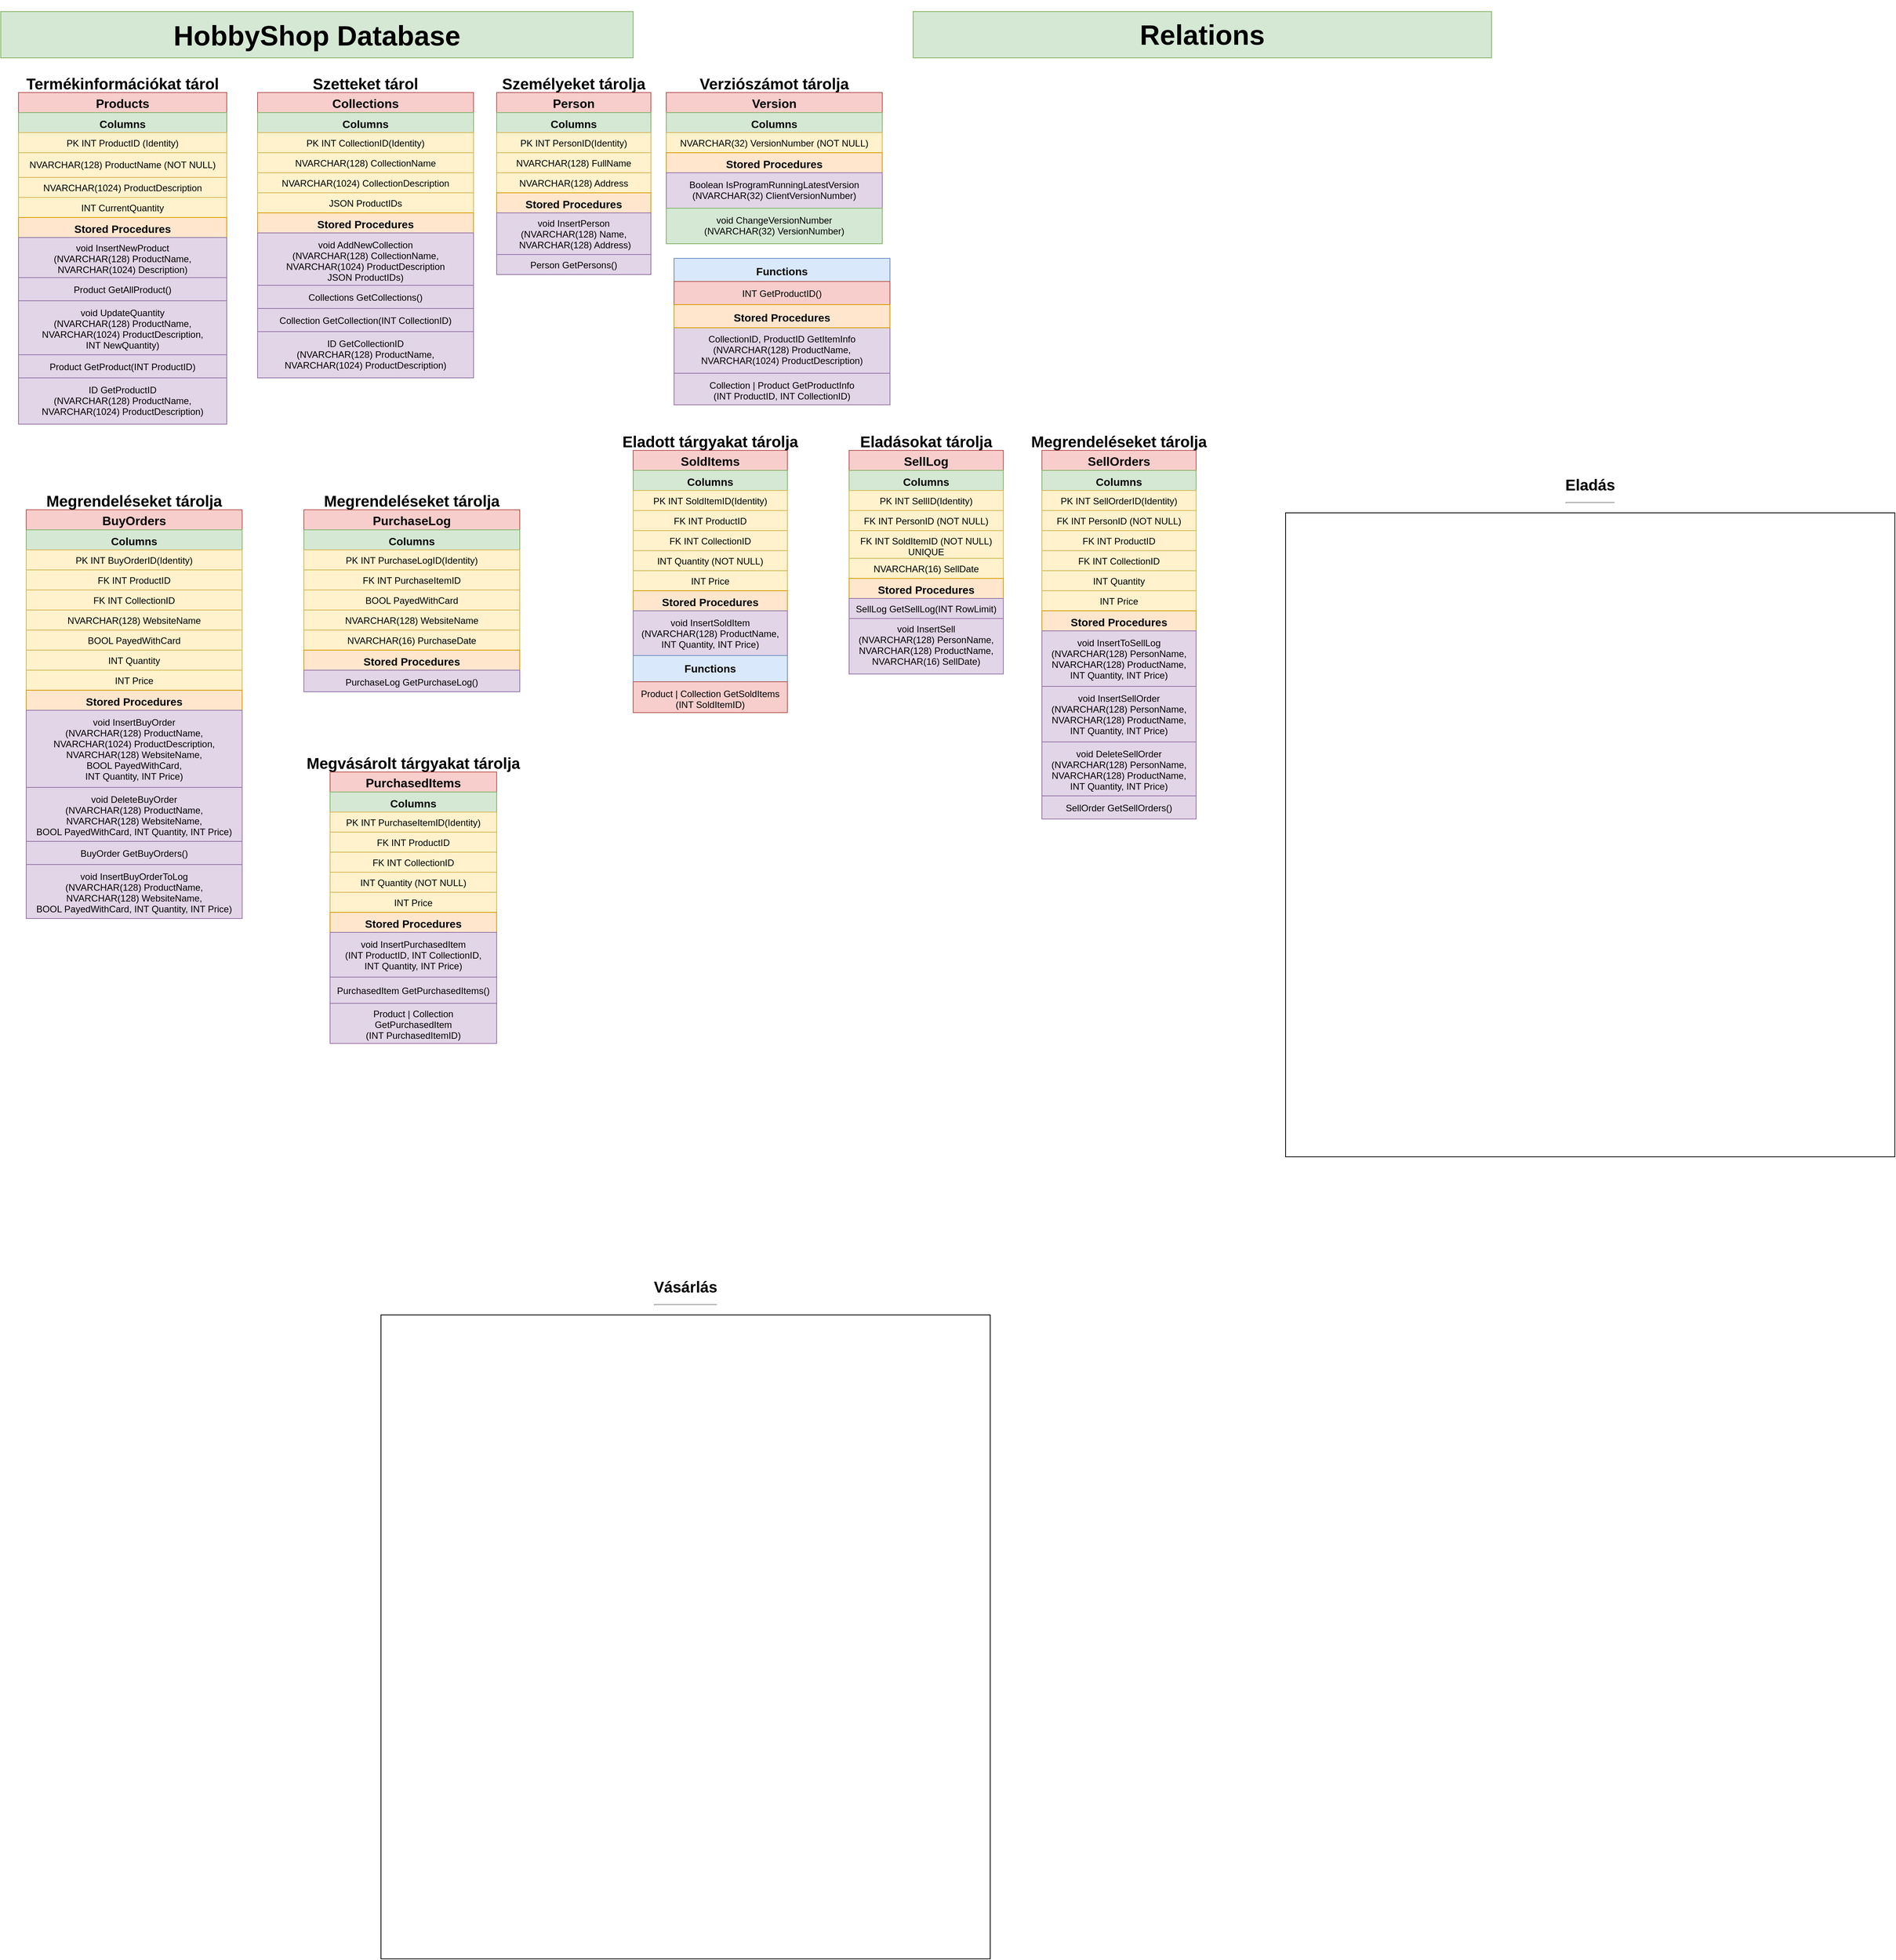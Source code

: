 <mxfile version="14.4.2" type="github">
  <diagram id="N79sftpWNEXY0khcwHlc" name="Page-1">
    <mxGraphModel dx="1422" dy="762" grid="1" gridSize="10" guides="1" tooltips="1" connect="1" arrows="1" fold="1" page="1" pageScale="1" pageWidth="827" pageHeight="1169" math="0" shadow="0">
      <root>
        <mxCell id="0" />
        <mxCell id="1" parent="0" />
        <mxCell id="giPu0UekgoksRZJJ2-Mh-1" value="&lt;h1 style=&quot;font-size: 36px;&quot;&gt;&lt;font style=&quot;font-size: 36px;&quot;&gt;HobbyShop Database&lt;/font&gt;&lt;/h1&gt;" style="text;html=1;strokeColor=#82b366;fillColor=#d5e8d4;spacing=5;spacingTop=-20;whiteSpace=wrap;overflow=hidden;rounded=0;align=center;fontSize=36;verticalAlign=middle;" parent="1" vertex="1">
          <mxGeometry x="7" y="20" width="820" height="60" as="geometry" />
        </mxCell>
        <mxCell id="giPu0UekgoksRZJJ2-Mh-31" value="SellLog" style="swimlane;fontStyle=1;align=center;verticalAlign=top;childLayout=stackLayout;horizontal=1;startSize=26;horizontalStack=0;resizeParent=1;resizeParentMax=0;resizeLast=0;collapsible=1;marginBottom=0;fillColor=#f8cecc;strokeColor=#b85450;fontSize=16;spacingTop=-2;" parent="1" vertex="1">
          <mxGeometry x="1107" y="589" width="200" height="290" as="geometry" />
        </mxCell>
        <mxCell id="giPu0UekgoksRZJJ2-Mh-32" value="Columns" style="text;strokeColor=#82b366;fillColor=#d5e8d4;align=center;verticalAlign=top;spacingLeft=4;spacingRight=4;overflow=hidden;rotatable=0;points=[[0,0.5],[1,0.5]];portConstraint=eastwest;fontStyle=1;fontSize=14;" parent="giPu0UekgoksRZJJ2-Mh-31" vertex="1">
          <mxGeometry y="26" width="200" height="26" as="geometry" />
        </mxCell>
        <mxCell id="giPu0UekgoksRZJJ2-Mh-33" value="PK INT SellID(Identity)" style="text;strokeColor=#d6b656;fillColor=#fff2cc;align=center;verticalAlign=top;spacingLeft=4;spacingRight=4;overflow=hidden;rotatable=0;points=[[0,0.5],[1,0.5]];portConstraint=eastwest;" parent="giPu0UekgoksRZJJ2-Mh-31" vertex="1">
          <mxGeometry y="52" width="200" height="26" as="geometry" />
        </mxCell>
        <mxCell id="giPu0UekgoksRZJJ2-Mh-34" value="FK INT PersonID (NOT NULL)" style="text;strokeColor=#d6b656;fillColor=#fff2cc;align=center;verticalAlign=top;spacingLeft=4;spacingRight=4;overflow=hidden;rotatable=0;points=[[0,0.5],[1,0.5]];portConstraint=eastwest;" parent="giPu0UekgoksRZJJ2-Mh-31" vertex="1">
          <mxGeometry y="78" width="200" height="26" as="geometry" />
        </mxCell>
        <mxCell id="giPu0UekgoksRZJJ2-Mh-53" value="FK INT SoldItemID (NOT NULL)&#xa;UNIQUE" style="text;strokeColor=#d6b656;fillColor=#fff2cc;align=center;verticalAlign=top;spacingLeft=4;spacingRight=4;overflow=hidden;rotatable=0;points=[[0,0.5],[1,0.5]];portConstraint=eastwest;" parent="giPu0UekgoksRZJJ2-Mh-31" vertex="1">
          <mxGeometry y="104" width="200" height="36" as="geometry" />
        </mxCell>
        <mxCell id="giPu0UekgoksRZJJ2-Mh-147" value="NVARCHAR(16) SellDate" style="text;strokeColor=#d6b656;fillColor=#fff2cc;align=center;verticalAlign=top;spacingLeft=4;spacingRight=4;overflow=hidden;rotatable=0;points=[[0,0.5],[1,0.5]];portConstraint=eastwest;" parent="giPu0UekgoksRZJJ2-Mh-31" vertex="1">
          <mxGeometry y="140" width="200" height="26" as="geometry" />
        </mxCell>
        <mxCell id="giPu0UekgoksRZJJ2-Mh-37" value="Stored Procedures" style="text;strokeColor=#d79b00;fillColor=#ffe6cc;align=center;verticalAlign=top;spacingLeft=4;spacingRight=4;overflow=hidden;rotatable=0;points=[[0,0.5],[1,0.5]];portConstraint=eastwest;fontStyle=1;fontSize=14;" parent="giPu0UekgoksRZJJ2-Mh-31" vertex="1">
          <mxGeometry y="166" width="200" height="26" as="geometry" />
        </mxCell>
        <mxCell id="giPu0UekgoksRZJJ2-Mh-38" value="SellLog GetSellLog(INT RowLimit)" style="text;strokeColor=#9673a6;fillColor=#e1d5e7;align=center;verticalAlign=top;spacingLeft=4;spacingRight=4;overflow=hidden;rotatable=0;points=[[0,0.5],[1,0.5]];portConstraint=eastwest;" parent="giPu0UekgoksRZJJ2-Mh-31" vertex="1">
          <mxGeometry y="192" width="200" height="26" as="geometry" />
        </mxCell>
        <mxCell id="giPu0UekgoksRZJJ2-Mh-104" value="void InsertSell&#xa;(NVARCHAR(128) PersonName, &#xa;NVARCHAR(128) ProductName,&#xa;NVARCHAR(16) SellDate)" style="text;strokeColor=#9673a6;fillColor=#e1d5e7;align=center;verticalAlign=top;spacingLeft=4;spacingRight=4;overflow=hidden;rotatable=0;points=[[0,0.5],[1,0.5]];portConstraint=eastwest;" parent="giPu0UekgoksRZJJ2-Mh-31" vertex="1">
          <mxGeometry y="218" width="200" height="72" as="geometry" />
        </mxCell>
        <mxCell id="giPu0UekgoksRZJJ2-Mh-40" value="Eladásokat tárolja" style="text;align=center;fontStyle=1;verticalAlign=middle;spacingLeft=3;spacingRight=3;strokeColor=none;rotatable=0;points=[[0,0.5],[1,0.5]];portConstraint=eastwest;fontSize=20;" parent="1" vertex="1">
          <mxGeometry x="1107" y="563" width="200" height="26" as="geometry" />
        </mxCell>
        <mxCell id="giPu0UekgoksRZJJ2-Mh-42" value="Version" style="swimlane;fontStyle=1;align=center;verticalAlign=top;childLayout=stackLayout;horizontal=1;startSize=26;horizontalStack=0;resizeParent=1;resizeParentMax=0;resizeLast=0;collapsible=1;marginBottom=0;fillColor=#f8cecc;strokeColor=#b85450;fontSize=16;spacingTop=-2;" parent="1" vertex="1">
          <mxGeometry x="870" y="125" width="280" height="196" as="geometry" />
        </mxCell>
        <mxCell id="giPu0UekgoksRZJJ2-Mh-43" value="Columns" style="text;strokeColor=#82b366;fillColor=#d5e8d4;align=center;verticalAlign=top;spacingLeft=4;spacingRight=4;overflow=hidden;rotatable=0;points=[[0,0.5],[1,0.5]];portConstraint=eastwest;fontStyle=1;fontSize=14;" parent="giPu0UekgoksRZJJ2-Mh-42" vertex="1">
          <mxGeometry y="26" width="280" height="26" as="geometry" />
        </mxCell>
        <mxCell id="giPu0UekgoksRZJJ2-Mh-44" value="NVARCHAR(32) VersionNumber (NOT NULL)" style="text;strokeColor=#d6b656;fillColor=#fff2cc;align=center;verticalAlign=top;spacingLeft=4;spacingRight=4;overflow=hidden;rotatable=0;points=[[0,0.5],[1,0.5]];portConstraint=eastwest;" parent="giPu0UekgoksRZJJ2-Mh-42" vertex="1">
          <mxGeometry y="52" width="280" height="26" as="geometry" />
        </mxCell>
        <mxCell id="giPu0UekgoksRZJJ2-Mh-47" value="Stored Procedures" style="text;strokeColor=#d79b00;fillColor=#ffe6cc;align=center;verticalAlign=top;spacingLeft=4;spacingRight=4;overflow=hidden;rotatable=0;points=[[0,0.5],[1,0.5]];portConstraint=eastwest;fontStyle=1;fontSize=14;" parent="giPu0UekgoksRZJJ2-Mh-42" vertex="1">
          <mxGeometry y="78" width="280" height="26" as="geometry" />
        </mxCell>
        <mxCell id="giPu0UekgoksRZJJ2-Mh-48" value="Boolean IsProgramRunningLatestVersion&#xa;(NVARCHAR(32) ClientVersionNumber)" style="text;strokeColor=#9673a6;fillColor=#e1d5e7;align=center;verticalAlign=top;spacingLeft=4;spacingRight=4;overflow=hidden;rotatable=0;points=[[0,0.5],[1,0.5]];portConstraint=eastwest;spacingBottom=0;spacingTop=2;" parent="giPu0UekgoksRZJJ2-Mh-42" vertex="1">
          <mxGeometry y="104" width="280" height="46" as="geometry" />
        </mxCell>
        <mxCell id="giPu0UekgoksRZJJ2-Mh-52" value="void ChangeVersionNumber&#xa;(NVARCHAR(32) VersionNumber)" style="text;strokeColor=#82b366;fillColor=#d5e8d4;align=center;verticalAlign=top;spacingLeft=4;spacingRight=4;overflow=hidden;rotatable=0;points=[[0,0.5],[1,0.5]];portConstraint=eastwest;spacingBottom=0;spacingTop=2;" parent="giPu0UekgoksRZJJ2-Mh-42" vertex="1">
          <mxGeometry y="150" width="280" height="46" as="geometry" />
        </mxCell>
        <mxCell id="giPu0UekgoksRZJJ2-Mh-50" value="Verziószámot tárolja" style="text;align=center;fontStyle=1;verticalAlign=middle;spacingLeft=3;spacingRight=3;strokeColor=none;rotatable=0;points=[[0,0.5],[1,0.5]];portConstraint=eastwest;fontSize=20;" parent="1" vertex="1">
          <mxGeometry x="870" y="99" width="280" height="26" as="geometry" />
        </mxCell>
        <mxCell id="giPu0UekgoksRZJJ2-Mh-85" value="Person" style="swimlane;fontStyle=1;align=center;verticalAlign=top;childLayout=stackLayout;horizontal=1;startSize=26;horizontalStack=0;resizeParent=1;resizeParentMax=0;resizeLast=0;collapsible=1;marginBottom=0;fillColor=#f8cecc;strokeColor=#b85450;fontSize=16;spacingTop=-2;" parent="1" vertex="1">
          <mxGeometry x="650" y="125" width="200" height="236" as="geometry" />
        </mxCell>
        <mxCell id="giPu0UekgoksRZJJ2-Mh-86" value="Columns" style="text;strokeColor=#82b366;fillColor=#d5e8d4;align=center;verticalAlign=top;spacingLeft=4;spacingRight=4;overflow=hidden;rotatable=0;points=[[0,0.5],[1,0.5]];portConstraint=eastwest;fontStyle=1;fontSize=14;" parent="giPu0UekgoksRZJJ2-Mh-85" vertex="1">
          <mxGeometry y="26" width="200" height="26" as="geometry" />
        </mxCell>
        <mxCell id="giPu0UekgoksRZJJ2-Mh-87" value="PK INT PersonID(Identity)" style="text;strokeColor=#d6b656;fillColor=#fff2cc;align=center;verticalAlign=top;spacingLeft=4;spacingRight=4;overflow=hidden;rotatable=0;points=[[0,0.5],[1,0.5]];portConstraint=eastwest;" parent="giPu0UekgoksRZJJ2-Mh-85" vertex="1">
          <mxGeometry y="52" width="200" height="26" as="geometry" />
        </mxCell>
        <mxCell id="giPu0UekgoksRZJJ2-Mh-88" value="NVARCHAR(128) FullName" style="text;strokeColor=#d6b656;fillColor=#fff2cc;align=center;verticalAlign=top;spacingLeft=4;spacingRight=4;overflow=hidden;rotatable=0;points=[[0,0.5],[1,0.5]];portConstraint=eastwest;" parent="giPu0UekgoksRZJJ2-Mh-85" vertex="1">
          <mxGeometry y="78" width="200" height="26" as="geometry" />
        </mxCell>
        <mxCell id="giPu0UekgoksRZJJ2-Mh-89" value="NVARCHAR(128) Address" style="text;strokeColor=#d6b656;fillColor=#fff2cc;align=center;verticalAlign=top;spacingLeft=4;spacingRight=4;overflow=hidden;rotatable=0;points=[[0,0.5],[1,0.5]];portConstraint=eastwest;" parent="giPu0UekgoksRZJJ2-Mh-85" vertex="1">
          <mxGeometry y="104" width="200" height="26" as="geometry" />
        </mxCell>
        <mxCell id="giPu0UekgoksRZJJ2-Mh-91" value="Stored Procedures" style="text;strokeColor=#d79b00;fillColor=#ffe6cc;align=center;verticalAlign=top;spacingLeft=4;spacingRight=4;overflow=hidden;rotatable=0;points=[[0,0.5],[1,0.5]];portConstraint=eastwest;fontStyle=1;fontSize=14;" parent="giPu0UekgoksRZJJ2-Mh-85" vertex="1">
          <mxGeometry y="130" width="200" height="26" as="geometry" />
        </mxCell>
        <mxCell id="giPu0UekgoksRZJJ2-Mh-92" value="void InsertPerson&#xa;(NVARCHAR(128) Name,&#xa; NVARCHAR(128) Address)" style="text;strokeColor=#9673a6;fillColor=#e1d5e7;align=center;verticalAlign=top;spacingLeft=4;spacingRight=4;overflow=hidden;rotatable=0;points=[[0,0.5],[1,0.5]];portConstraint=eastwest;" parent="giPu0UekgoksRZJJ2-Mh-85" vertex="1">
          <mxGeometry y="156" width="200" height="54" as="geometry" />
        </mxCell>
        <mxCell id="giPu0UekgoksRZJJ2-Mh-99" value="Person GetPersons()" style="text;strokeColor=#9673a6;fillColor=#e1d5e7;align=center;verticalAlign=top;spacingLeft=4;spacingRight=4;overflow=hidden;rotatable=0;points=[[0,0.5],[1,0.5]];portConstraint=eastwest;" parent="giPu0UekgoksRZJJ2-Mh-85" vertex="1">
          <mxGeometry y="210" width="200" height="26" as="geometry" />
        </mxCell>
        <mxCell id="giPu0UekgoksRZJJ2-Mh-93" value="Személyeket tárolja" style="text;align=center;fontStyle=1;verticalAlign=middle;spacingLeft=3;spacingRight=3;strokeColor=none;rotatable=0;points=[[0,0.5],[1,0.5]];portConstraint=eastwest;fontSize=20;" parent="1" vertex="1">
          <mxGeometry x="650" y="99" width="200" height="26" as="geometry" />
        </mxCell>
        <mxCell id="giPu0UekgoksRZJJ2-Mh-124" value="SellOrders" style="swimlane;fontStyle=1;align=center;verticalAlign=top;childLayout=stackLayout;horizontal=1;startSize=26;horizontalStack=0;resizeParent=1;resizeParentMax=0;resizeLast=0;collapsible=1;marginBottom=0;fillColor=#f8cecc;strokeColor=#b85450;fontSize=16;spacingTop=-2;" parent="1" vertex="1">
          <mxGeometry x="1357" y="589" width="200" height="478" as="geometry" />
        </mxCell>
        <mxCell id="giPu0UekgoksRZJJ2-Mh-125" value="Columns" style="text;strokeColor=#82b366;fillColor=#d5e8d4;align=center;verticalAlign=top;spacingLeft=4;spacingRight=4;overflow=hidden;rotatable=0;points=[[0,0.5],[1,0.5]];portConstraint=eastwest;fontStyle=1;fontSize=14;" parent="giPu0UekgoksRZJJ2-Mh-124" vertex="1">
          <mxGeometry y="26" width="200" height="26" as="geometry" />
        </mxCell>
        <mxCell id="giPu0UekgoksRZJJ2-Mh-126" value="PK INT SellOrderID(Identity)" style="text;strokeColor=#d6b656;fillColor=#fff2cc;align=center;verticalAlign=top;spacingLeft=4;spacingRight=4;overflow=hidden;rotatable=0;points=[[0,0.5],[1,0.5]];portConstraint=eastwest;" parent="giPu0UekgoksRZJJ2-Mh-124" vertex="1">
          <mxGeometry y="52" width="200" height="26" as="geometry" />
        </mxCell>
        <mxCell id="giPu0UekgoksRZJJ2-Mh-127" value="FK INT PersonID (NOT NULL)" style="text;strokeColor=#d6b656;fillColor=#fff2cc;align=center;verticalAlign=top;spacingLeft=4;spacingRight=4;overflow=hidden;rotatable=0;points=[[0,0.5],[1,0.5]];portConstraint=eastwest;" parent="giPu0UekgoksRZJJ2-Mh-124" vertex="1">
          <mxGeometry y="78" width="200" height="26" as="geometry" />
        </mxCell>
        <mxCell id="giPu0UekgoksRZJJ2-Mh-128" value="FK INT ProductID" style="text;strokeColor=#d6b656;fillColor=#fff2cc;align=center;verticalAlign=top;spacingLeft=4;spacingRight=4;overflow=hidden;rotatable=0;points=[[0,0.5],[1,0.5]];portConstraint=eastwest;" parent="giPu0UekgoksRZJJ2-Mh-124" vertex="1">
          <mxGeometry y="104" width="200" height="26" as="geometry" />
        </mxCell>
        <mxCell id="CTVXIaXAg0mh1KTSip8C-89" value="FK INT CollectionID" style="text;strokeColor=#d6b656;fillColor=#fff2cc;align=center;verticalAlign=top;spacingLeft=4;spacingRight=4;overflow=hidden;rotatable=0;points=[[0,0.5],[1,0.5]];portConstraint=eastwest;" parent="giPu0UekgoksRZJJ2-Mh-124" vertex="1">
          <mxGeometry y="130" width="200" height="26" as="geometry" />
        </mxCell>
        <mxCell id="CTVXIaXAg0mh1KTSip8C-67" value="INT Quantity" style="text;strokeColor=#d6b656;fillColor=#fff2cc;align=center;verticalAlign=top;spacingLeft=4;spacingRight=4;overflow=hidden;rotatable=0;points=[[0,0.5],[1,0.5]];portConstraint=eastwest;" parent="giPu0UekgoksRZJJ2-Mh-124" vertex="1">
          <mxGeometry y="156" width="200" height="26" as="geometry" />
        </mxCell>
        <mxCell id="CTVXIaXAg0mh1KTSip8C-68" value="INT Price" style="text;strokeColor=#d6b656;fillColor=#fff2cc;align=center;verticalAlign=top;spacingLeft=4;spacingRight=4;overflow=hidden;rotatable=0;points=[[0,0.5],[1,0.5]];portConstraint=eastwest;" parent="giPu0UekgoksRZJJ2-Mh-124" vertex="1">
          <mxGeometry y="182" width="200" height="26" as="geometry" />
        </mxCell>
        <mxCell id="giPu0UekgoksRZJJ2-Mh-130" value="Stored Procedures" style="text;strokeColor=#d79b00;fillColor=#ffe6cc;align=center;verticalAlign=top;spacingLeft=4;spacingRight=4;overflow=hidden;rotatable=0;points=[[0,0.5],[1,0.5]];portConstraint=eastwest;fontStyle=1;fontSize=14;" parent="giPu0UekgoksRZJJ2-Mh-124" vertex="1">
          <mxGeometry y="208" width="200" height="26" as="geometry" />
        </mxCell>
        <mxCell id="giPu0UekgoksRZJJ2-Mh-131" value="void InsertToSellLog&#xa;(NVARCHAR(128) PersonName,&#xa;NVARCHAR(128) ProductName,&#xa;INT Quantity, INT Price)" style="text;strokeColor=#9673a6;fillColor=#e1d5e7;align=center;verticalAlign=top;spacingLeft=4;spacingRight=4;overflow=hidden;rotatable=0;points=[[0,0.5],[1,0.5]];portConstraint=eastwest;spacingTop=2;" parent="giPu0UekgoksRZJJ2-Mh-124" vertex="1">
          <mxGeometry y="234" width="200" height="72" as="geometry" />
        </mxCell>
        <mxCell id="CTVXIaXAg0mh1KTSip8C-72" value="void InsertSellOrder&#xa;(NVARCHAR(128) PersonName,&#xa;NVARCHAR(128) ProductName,&#xa;INT Quantity, INT Price)" style="text;strokeColor=#9673a6;fillColor=#e1d5e7;align=center;verticalAlign=top;spacingLeft=4;spacingRight=4;overflow=hidden;rotatable=0;points=[[0,0.5],[1,0.5]];portConstraint=eastwest;spacingTop=2;" parent="giPu0UekgoksRZJJ2-Mh-124" vertex="1">
          <mxGeometry y="306" width="200" height="72" as="geometry" />
        </mxCell>
        <mxCell id="giPu0UekgoksRZJJ2-Mh-132" value="void DeleteSellOrder&#xa;(NVARCHAR(128) PersonName,&#xa;NVARCHAR(128) ProductName,&#xa;INT Quantity, INT Price)" style="text;strokeColor=#9673a6;fillColor=#e1d5e7;align=center;verticalAlign=top;spacingLeft=4;spacingRight=4;overflow=hidden;rotatable=0;points=[[0,0.5],[1,0.5]];portConstraint=eastwest;spacingTop=2;" parent="giPu0UekgoksRZJJ2-Mh-124" vertex="1">
          <mxGeometry y="378" width="200" height="70" as="geometry" />
        </mxCell>
        <mxCell id="iJAlly9e5_3-fQ2MK9_X-4" value="SellOrder GetSellOrders()" style="text;strokeColor=#9673a6;fillColor=#e1d5e7;align=center;verticalAlign=top;spacingLeft=4;spacingRight=4;overflow=hidden;rotatable=0;points=[[0,0.5],[1,0.5]];portConstraint=eastwest;spacingTop=2;" parent="giPu0UekgoksRZJJ2-Mh-124" vertex="1">
          <mxGeometry y="448" width="200" height="30" as="geometry" />
        </mxCell>
        <mxCell id="giPu0UekgoksRZJJ2-Mh-133" value="Megrendeléseket tárolja" style="text;align=center;fontStyle=1;verticalAlign=middle;spacingLeft=3;spacingRight=3;strokeColor=none;rotatable=0;points=[[0,0.5],[1,0.5]];portConstraint=eastwest;fontSize=20;" parent="1" vertex="1">
          <mxGeometry x="1347" y="563" width="220" height="26" as="geometry" />
        </mxCell>
        <mxCell id="iJAlly9e5_3-fQ2MK9_X-63" value="Relations" style="text;html=1;strokeColor=#82b366;fillColor=#d5e8d4;align=center;verticalAlign=middle;whiteSpace=wrap;rounded=0;fontSize=36;fontStyle=1" parent="1" vertex="1">
          <mxGeometry x="1190" y="20" width="750" height="60" as="geometry" />
        </mxCell>
        <mxCell id="CTVXIaXAg0mh1KTSip8C-15" value="Products" style="swimlane;fontStyle=1;align=center;verticalAlign=top;childLayout=stackLayout;horizontal=1;startSize=26;horizontalStack=0;resizeParent=1;resizeParentMax=0;resizeLast=0;collapsible=1;marginBottom=0;fillColor=#f8cecc;strokeColor=#b85450;fontSize=16;spacingTop=-2;" parent="1" vertex="1">
          <mxGeometry x="30" y="125" width="270" height="430" as="geometry" />
        </mxCell>
        <mxCell id="CTVXIaXAg0mh1KTSip8C-16" value="Columns" style="text;strokeColor=#82b366;fillColor=#d5e8d4;align=center;verticalAlign=top;spacingLeft=4;spacingRight=4;overflow=hidden;rotatable=0;points=[[0,0.5],[1,0.5]];portConstraint=eastwest;fontStyle=1;fontSize=14;" parent="CTVXIaXAg0mh1KTSip8C-15" vertex="1">
          <mxGeometry y="26" width="270" height="26" as="geometry" />
        </mxCell>
        <mxCell id="CTVXIaXAg0mh1KTSip8C-17" value="PK INT ProductID (Identity)" style="text;strokeColor=#d6b656;fillColor=#fff2cc;align=center;verticalAlign=top;spacingLeft=4;spacingRight=4;overflow=hidden;rotatable=0;points=[[0,0.5],[1,0.5]];portConstraint=eastwest;" parent="CTVXIaXAg0mh1KTSip8C-15" vertex="1">
          <mxGeometry y="52" width="270" height="26" as="geometry" />
        </mxCell>
        <mxCell id="CTVXIaXAg0mh1KTSip8C-18" value="NVARCHAR(128) ProductName (NOT NULL)" style="text;strokeColor=#d6b656;fillColor=#fff2cc;align=center;verticalAlign=top;spacingLeft=4;spacingRight=4;overflow=hidden;rotatable=0;points=[[0,0.5],[1,0.5]];portConstraint=eastwest;spacingTop=2;" parent="CTVXIaXAg0mh1KTSip8C-15" vertex="1">
          <mxGeometry y="78" width="270" height="32" as="geometry" />
        </mxCell>
        <mxCell id="CTVXIaXAg0mh1KTSip8C-20" value="NVARCHAR(1024) ProductDescription" style="text;strokeColor=#d6b656;fillColor=#fff2cc;align=center;verticalAlign=top;spacingLeft=4;spacingRight=4;overflow=hidden;rotatable=0;points=[[0,0.5],[1,0.5]];portConstraint=eastwest;" parent="CTVXIaXAg0mh1KTSip8C-15" vertex="1">
          <mxGeometry y="110" width="270" height="26" as="geometry" />
        </mxCell>
        <mxCell id="CTVXIaXAg0mh1KTSip8C-21" value="INT CurrentQuantity" style="text;strokeColor=#d6b656;fillColor=#fff2cc;align=center;verticalAlign=top;spacingLeft=4;spacingRight=4;overflow=hidden;rotatable=0;points=[[0,0.5],[1,0.5]];portConstraint=eastwest;" parent="CTVXIaXAg0mh1KTSip8C-15" vertex="1">
          <mxGeometry y="136" width="270" height="26" as="geometry" />
        </mxCell>
        <mxCell id="CTVXIaXAg0mh1KTSip8C-22" value="Stored Procedures" style="text;strokeColor=#d79b00;fillColor=#ffe6cc;align=center;verticalAlign=top;spacingLeft=4;spacingRight=4;overflow=hidden;rotatable=0;points=[[0,0.5],[1,0.5]];portConstraint=eastwest;fontStyle=1;fontSize=14;" parent="CTVXIaXAg0mh1KTSip8C-15" vertex="1">
          <mxGeometry y="162" width="270" height="26" as="geometry" />
        </mxCell>
        <mxCell id="CTVXIaXAg0mh1KTSip8C-23" value="void InsertNewProduct&#xa;(NVARCHAR(128) ProductName, &#xa;NVARCHAR(1024) Description)&#xa;)" style="text;strokeColor=#9673a6;fillColor=#e1d5e7;align=center;verticalAlign=top;spacingLeft=4;spacingRight=4;overflow=hidden;rotatable=0;points=[[0,0.5],[1,0.5]];portConstraint=eastwest;" parent="CTVXIaXAg0mh1KTSip8C-15" vertex="1">
          <mxGeometry y="188" width="270" height="52" as="geometry" />
        </mxCell>
        <mxCell id="CTVXIaXAg0mh1KTSip8C-24" value="Product GetAllProduct()" style="text;strokeColor=#9673a6;fillColor=#e1d5e7;align=center;verticalAlign=top;spacingLeft=4;spacingRight=4;overflow=hidden;rotatable=0;points=[[0,0.5],[1,0.5]];portConstraint=eastwest;spacingTop=2;" parent="CTVXIaXAg0mh1KTSip8C-15" vertex="1">
          <mxGeometry y="240" width="270" height="30" as="geometry" />
        </mxCell>
        <mxCell id="CTVXIaXAg0mh1KTSip8C-25" value="void UpdateQuantity&#xa;(NVARCHAR(128) ProductName, &#xa;NVARCHAR(1024) ProductDescription, &#xa;INT NewQuantity)" style="text;strokeColor=#9673a6;fillColor=#e1d5e7;align=center;verticalAlign=top;spacingLeft=4;spacingRight=4;overflow=hidden;rotatable=0;points=[[0,0.5],[1,0.5]];portConstraint=eastwest;spacingTop=2;spacingBottom=0;" parent="CTVXIaXAg0mh1KTSip8C-15" vertex="1">
          <mxGeometry y="270" width="270" height="70" as="geometry" />
        </mxCell>
        <mxCell id="Td153HO5Go86ATI3thx8-7" value="Product GetProduct(INT ProductID)" style="text;strokeColor=#9673a6;fillColor=#e1d5e7;align=center;verticalAlign=top;spacingLeft=4;spacingRight=4;overflow=hidden;rotatable=0;points=[[0,0.5],[1,0.5]];portConstraint=eastwest;spacingTop=2;spacingBottom=0;" parent="CTVXIaXAg0mh1KTSip8C-15" vertex="1">
          <mxGeometry y="340" width="270" height="30" as="geometry" />
        </mxCell>
        <mxCell id="XtyLlsrivFsTMjvJkEsO-7" value="ID GetProductID&#xa;(NVARCHAR(128) ProductName,&#xa;NVARCHAR(1024) ProductDescription)" style="text;strokeColor=#9673a6;fillColor=#e1d5e7;align=center;verticalAlign=top;spacingLeft=4;spacingRight=4;overflow=hidden;rotatable=0;points=[[0,0.5],[1,0.5]];portConstraint=eastwest;spacingTop=2;spacingBottom=0;" vertex="1" parent="CTVXIaXAg0mh1KTSip8C-15">
          <mxGeometry y="370" width="270" height="60" as="geometry" />
        </mxCell>
        <mxCell id="CTVXIaXAg0mh1KTSip8C-26" value="Termékinformációkat tárol" style="text;align=center;fontStyle=1;verticalAlign=middle;spacingLeft=3;spacingRight=3;strokeColor=none;rotatable=0;points=[[0,0.5],[1,0.5]];portConstraint=eastwest;fontSize=20;" parent="1" vertex="1">
          <mxGeometry x="30" y="99" width="270" height="26" as="geometry" />
        </mxCell>
        <mxCell id="CTVXIaXAg0mh1KTSip8C-28" value="SoldItems" style="swimlane;fontStyle=1;align=center;verticalAlign=top;childLayout=stackLayout;horizontal=1;startSize=26;horizontalStack=0;resizeParent=1;resizeParentMax=0;resizeLast=0;collapsible=1;marginBottom=0;fillColor=#f8cecc;strokeColor=#b85450;fontSize=16;spacingTop=-2;" parent="1" vertex="1">
          <mxGeometry x="827" y="589" width="200" height="340" as="geometry" />
        </mxCell>
        <mxCell id="CTVXIaXAg0mh1KTSip8C-29" value="Columns" style="text;strokeColor=#82b366;fillColor=#d5e8d4;align=center;verticalAlign=top;spacingLeft=4;spacingRight=4;overflow=hidden;rotatable=0;points=[[0,0.5],[1,0.5]];portConstraint=eastwest;fontStyle=1;fontSize=14;" parent="CTVXIaXAg0mh1KTSip8C-28" vertex="1">
          <mxGeometry y="26" width="200" height="26" as="geometry" />
        </mxCell>
        <mxCell id="CTVXIaXAg0mh1KTSip8C-30" value="PK INT SoldItemID(Identity)" style="text;strokeColor=#d6b656;fillColor=#fff2cc;align=center;verticalAlign=top;spacingLeft=4;spacingRight=4;overflow=hidden;rotatable=0;points=[[0,0.5],[1,0.5]];portConstraint=eastwest;" parent="CTVXIaXAg0mh1KTSip8C-28" vertex="1">
          <mxGeometry y="52" width="200" height="26" as="geometry" />
        </mxCell>
        <mxCell id="CTVXIaXAg0mh1KTSip8C-31" value="FK INT ProductID" style="text;strokeColor=#d6b656;fillColor=#fff2cc;align=center;verticalAlign=top;spacingLeft=4;spacingRight=4;overflow=hidden;rotatable=0;points=[[0,0.5],[1,0.5]];portConstraint=eastwest;" parent="CTVXIaXAg0mh1KTSip8C-28" vertex="1">
          <mxGeometry y="78" width="200" height="26" as="geometry" />
        </mxCell>
        <mxCell id="CTVXIaXAg0mh1KTSip8C-86" value="FK INT CollectionID" style="text;strokeColor=#d6b656;fillColor=#fff2cc;align=center;verticalAlign=top;spacingLeft=4;spacingRight=4;overflow=hidden;rotatable=0;points=[[0,0.5],[1,0.5]];portConstraint=eastwest;" parent="CTVXIaXAg0mh1KTSip8C-28" vertex="1">
          <mxGeometry y="104" width="200" height="26" as="geometry" />
        </mxCell>
        <mxCell id="CTVXIaXAg0mh1KTSip8C-32" value="INT Quantity (NOT NULL)" style="text;strokeColor=#d6b656;fillColor=#fff2cc;align=center;verticalAlign=top;spacingLeft=4;spacingRight=4;overflow=hidden;rotatable=0;points=[[0,0.5],[1,0.5]];portConstraint=eastwest;" parent="CTVXIaXAg0mh1KTSip8C-28" vertex="1">
          <mxGeometry y="130" width="200" height="26" as="geometry" />
        </mxCell>
        <mxCell id="CTVXIaXAg0mh1KTSip8C-33" value="INT Price" style="text;strokeColor=#d6b656;fillColor=#fff2cc;align=center;verticalAlign=top;spacingLeft=4;spacingRight=4;overflow=hidden;rotatable=0;points=[[0,0.5],[1,0.5]];portConstraint=eastwest;" parent="CTVXIaXAg0mh1KTSip8C-28" vertex="1">
          <mxGeometry y="156" width="200" height="26" as="geometry" />
        </mxCell>
        <mxCell id="CTVXIaXAg0mh1KTSip8C-34" value="Stored Procedures" style="text;strokeColor=#d79b00;fillColor=#ffe6cc;align=center;verticalAlign=top;spacingLeft=4;spacingRight=4;overflow=hidden;rotatable=0;points=[[0,0.5],[1,0.5]];portConstraint=eastwest;fontStyle=1;fontSize=14;" parent="CTVXIaXAg0mh1KTSip8C-28" vertex="1">
          <mxGeometry y="182" width="200" height="26" as="geometry" />
        </mxCell>
        <mxCell id="CTVXIaXAg0mh1KTSip8C-35" value="void InsertSoldItem&#xa;(NVARCHAR(128) ProductName,&#xa;INT Quantity, INT Price)" style="text;strokeColor=#9673a6;fillColor=#e1d5e7;align=center;verticalAlign=top;spacingLeft=4;spacingRight=4;overflow=hidden;rotatable=0;points=[[0,0.5],[1,0.5]];portConstraint=eastwest;spacingTop=2;" parent="CTVXIaXAg0mh1KTSip8C-28" vertex="1">
          <mxGeometry y="208" width="200" height="58" as="geometry" />
        </mxCell>
        <mxCell id="Td153HO5Go86ATI3thx8-2" value="Functions" style="text;strokeColor=#6c8ebf;fillColor=#dae8fc;align=center;verticalAlign=top;spacingLeft=4;spacingRight=4;overflow=hidden;rotatable=0;points=[[0,0.5],[1,0.5]];portConstraint=eastwest;spacingTop=2;fontStyle=1;fontSize=14;" parent="CTVXIaXAg0mh1KTSip8C-28" vertex="1">
          <mxGeometry y="266" width="200" height="34" as="geometry" />
        </mxCell>
        <mxCell id="Td153HO5Go86ATI3thx8-3" value="Product | Collection GetSoldItems&#xa;(INT SoldItemID)" style="text;strokeColor=#b85450;fillColor=#f8cecc;align=center;verticalAlign=top;spacingLeft=4;spacingRight=4;overflow=hidden;rotatable=0;points=[[0,0.5],[1,0.5]];portConstraint=eastwest;spacingTop=2;" parent="CTVXIaXAg0mh1KTSip8C-28" vertex="1">
          <mxGeometry y="300" width="200" height="40" as="geometry" />
        </mxCell>
        <mxCell id="CTVXIaXAg0mh1KTSip8C-36" value="Eladott tárgyakat tárolja" style="text;align=center;fontStyle=1;verticalAlign=middle;spacingLeft=3;spacingRight=3;strokeColor=none;rotatable=0;points=[[0,0.5],[1,0.5]];portConstraint=eastwest;fontSize=20;" parent="1" vertex="1">
          <mxGeometry x="827" y="563" width="200" height="26" as="geometry" />
        </mxCell>
        <mxCell id="CTVXIaXAg0mh1KTSip8C-38" value="BuyOrders" style="swimlane;fontStyle=1;align=center;verticalAlign=top;childLayout=stackLayout;horizontal=1;startSize=26;horizontalStack=0;resizeParent=1;resizeParentMax=0;resizeLast=0;collapsible=1;marginBottom=0;fillColor=#f8cecc;strokeColor=#b85450;fontSize=16;spacingTop=-2;" parent="1" vertex="1">
          <mxGeometry x="40" y="666" width="280" height="530" as="geometry" />
        </mxCell>
        <mxCell id="CTVXIaXAg0mh1KTSip8C-39" value="Columns" style="text;strokeColor=#82b366;fillColor=#d5e8d4;align=center;verticalAlign=top;spacingLeft=4;spacingRight=4;overflow=hidden;rotatable=0;points=[[0,0.5],[1,0.5]];portConstraint=eastwest;fontStyle=1;fontSize=14;" parent="CTVXIaXAg0mh1KTSip8C-38" vertex="1">
          <mxGeometry y="26" width="280" height="26" as="geometry" />
        </mxCell>
        <mxCell id="CTVXIaXAg0mh1KTSip8C-45" value="PK INT BuyOrderID(Identity)" style="text;strokeColor=#d6b656;fillColor=#fff2cc;align=center;verticalAlign=top;spacingLeft=4;spacingRight=4;overflow=hidden;rotatable=0;points=[[0,0.5],[1,0.5]];portConstraint=eastwest;" parent="CTVXIaXAg0mh1KTSip8C-38" vertex="1">
          <mxGeometry y="52" width="280" height="26" as="geometry" />
        </mxCell>
        <mxCell id="CTVXIaXAg0mh1KTSip8C-71" value="FK INT ProductID" style="text;strokeColor=#d6b656;fillColor=#fff2cc;align=center;verticalAlign=top;spacingLeft=4;spacingRight=4;overflow=hidden;rotatable=0;points=[[0,0.5],[1,0.5]];portConstraint=eastwest;" parent="CTVXIaXAg0mh1KTSip8C-38" vertex="1">
          <mxGeometry y="78" width="280" height="26" as="geometry" />
        </mxCell>
        <mxCell id="9ET99RcT17aT-PpAZIFh-1" value="FK INT CollectionID" style="text;strokeColor=#d6b656;fillColor=#fff2cc;align=center;verticalAlign=top;spacingLeft=4;spacingRight=4;overflow=hidden;rotatable=0;points=[[0,0.5],[1,0.5]];portConstraint=eastwest;" parent="CTVXIaXAg0mh1KTSip8C-38" vertex="1">
          <mxGeometry y="104" width="280" height="26" as="geometry" />
        </mxCell>
        <mxCell id="CTVXIaXAg0mh1KTSip8C-48" value="NVARCHAR(128) WebsiteName" style="text;strokeColor=#d6b656;fillColor=#fff2cc;align=center;verticalAlign=top;spacingLeft=4;spacingRight=4;overflow=hidden;rotatable=0;points=[[0,0.5],[1,0.5]];portConstraint=eastwest;" parent="CTVXIaXAg0mh1KTSip8C-38" vertex="1">
          <mxGeometry y="130" width="280" height="26" as="geometry" />
        </mxCell>
        <mxCell id="Td153HO5Go86ATI3thx8-37" value="BOOL PayedWithCard" style="text;strokeColor=#d6b656;fillColor=#fff2cc;align=center;verticalAlign=top;spacingLeft=4;spacingRight=4;overflow=hidden;rotatable=0;points=[[0,0.5],[1,0.5]];portConstraint=eastwest;" parent="CTVXIaXAg0mh1KTSip8C-38" vertex="1">
          <mxGeometry y="156" width="280" height="26" as="geometry" />
        </mxCell>
        <mxCell id="CTVXIaXAg0mh1KTSip8C-46" value="INT Quantity" style="text;strokeColor=#d6b656;fillColor=#fff2cc;align=center;verticalAlign=top;spacingLeft=4;spacingRight=4;overflow=hidden;rotatable=0;points=[[0,0.5],[1,0.5]];portConstraint=eastwest;" parent="CTVXIaXAg0mh1KTSip8C-38" vertex="1">
          <mxGeometry y="182" width="280" height="26" as="geometry" />
        </mxCell>
        <mxCell id="CTVXIaXAg0mh1KTSip8C-62" value="INT Price" style="text;strokeColor=#d6b656;fillColor=#fff2cc;align=center;verticalAlign=top;spacingLeft=4;spacingRight=4;overflow=hidden;rotatable=0;points=[[0,0.5],[1,0.5]];portConstraint=eastwest;" parent="CTVXIaXAg0mh1KTSip8C-38" vertex="1">
          <mxGeometry y="208" width="280" height="26" as="geometry" />
        </mxCell>
        <mxCell id="CTVXIaXAg0mh1KTSip8C-41" value="Stored Procedures" style="text;strokeColor=#d79b00;fillColor=#ffe6cc;align=center;verticalAlign=top;spacingLeft=4;spacingRight=4;overflow=hidden;rotatable=0;points=[[0,0.5],[1,0.5]];portConstraint=eastwest;fontStyle=1;fontSize=14;" parent="CTVXIaXAg0mh1KTSip8C-38" vertex="1">
          <mxGeometry y="234" width="280" height="26" as="geometry" />
        </mxCell>
        <mxCell id="CTVXIaXAg0mh1KTSip8C-42" value="void InsertBuyOrder&#xa;(NVARCHAR(128) ProductName, &#xa;NVARCHAR(1024) ProductDescription,&#xa;NVARCHAR(128) WebsiteName, &#xa;BOOL PayedWithCard,&#xa;INT Quantity, INT Price)" style="text;strokeColor=#9673a6;fillColor=#e1d5e7;align=center;verticalAlign=top;spacingLeft=4;spacingRight=4;overflow=hidden;rotatable=0;points=[[0,0.5],[1,0.5]];portConstraint=eastwest;spacingBottom=0;spacingTop=2;" parent="CTVXIaXAg0mh1KTSip8C-38" vertex="1">
          <mxGeometry y="260" width="280" height="100" as="geometry" />
        </mxCell>
        <mxCell id="CTVXIaXAg0mh1KTSip8C-47" value="void DeleteBuyOrder&#xa;(NVARCHAR(128) ProductName,&#xa;NVARCHAR(128) WebsiteName,&#xa;BOOL PayedWithCard, INT Quantity, INT Price)" style="text;strokeColor=#9673a6;fillColor=#e1d5e7;align=center;verticalAlign=top;spacingLeft=4;spacingRight=4;overflow=hidden;rotatable=0;points=[[0,0.5],[1,0.5]];portConstraint=eastwest;spacingBottom=0;spacingTop=2;" parent="CTVXIaXAg0mh1KTSip8C-38" vertex="1">
          <mxGeometry y="360" width="280" height="70" as="geometry" />
        </mxCell>
        <mxCell id="CTVXIaXAg0mh1KTSip8C-60" value="BuyOrder GetBuyOrders()" style="text;strokeColor=#9673a6;fillColor=#e1d5e7;align=center;verticalAlign=top;spacingLeft=4;spacingRight=4;overflow=hidden;rotatable=0;points=[[0,0.5],[1,0.5]];portConstraint=eastwest;spacingBottom=0;spacingTop=2;" parent="CTVXIaXAg0mh1KTSip8C-38" vertex="1">
          <mxGeometry y="430" width="280" height="30" as="geometry" />
        </mxCell>
        <mxCell id="CTVXIaXAg0mh1KTSip8C-66" value="void InsertBuyOrderToLog&#xa;(NVARCHAR(128) ProductName,&#xa;NVARCHAR(128) WebsiteName,&#xa;BOOL PayedWithCard, INT Quantity, INT Price)" style="text;strokeColor=#9673a6;fillColor=#e1d5e7;align=center;verticalAlign=top;spacingLeft=4;spacingRight=4;overflow=hidden;rotatable=0;points=[[0,0.5],[1,0.5]];portConstraint=eastwest;spacingBottom=0;spacingTop=2;" parent="CTVXIaXAg0mh1KTSip8C-38" vertex="1">
          <mxGeometry y="460" width="280" height="70" as="geometry" />
        </mxCell>
        <mxCell id="CTVXIaXAg0mh1KTSip8C-44" value="Megrendeléseket tárolja" style="text;align=center;fontStyle=1;verticalAlign=middle;spacingLeft=3;spacingRight=3;strokeColor=none;rotatable=0;points=[[0,0.5],[1,0.5]];portConstraint=eastwest;fontSize=20;" parent="1" vertex="1">
          <mxGeometry x="40" y="640" width="280" height="26" as="geometry" />
        </mxCell>
        <mxCell id="CTVXIaXAg0mh1KTSip8C-49" value="PurchaseLog" style="swimlane;fontStyle=1;align=center;verticalAlign=top;childLayout=stackLayout;horizontal=1;startSize=26;horizontalStack=0;resizeParent=1;resizeParentMax=0;resizeLast=0;collapsible=1;marginBottom=0;fillColor=#f8cecc;strokeColor=#b85450;fontSize=16;spacingTop=-2;" parent="1" vertex="1">
          <mxGeometry x="400" y="666" width="280" height="236" as="geometry">
            <mxRectangle x="360" y="916" width="130" height="26" as="alternateBounds" />
          </mxGeometry>
        </mxCell>
        <mxCell id="CTVXIaXAg0mh1KTSip8C-50" value="Columns" style="text;strokeColor=#82b366;fillColor=#d5e8d4;align=center;verticalAlign=top;spacingLeft=4;spacingRight=4;overflow=hidden;rotatable=0;points=[[0,0.5],[1,0.5]];portConstraint=eastwest;fontStyle=1;fontSize=14;" parent="CTVXIaXAg0mh1KTSip8C-49" vertex="1">
          <mxGeometry y="26" width="280" height="26" as="geometry" />
        </mxCell>
        <mxCell id="CTVXIaXAg0mh1KTSip8C-52" value="PK INT PurchaseLogID(Identity)" style="text;strokeColor=#d6b656;fillColor=#fff2cc;align=center;verticalAlign=top;spacingLeft=4;spacingRight=4;overflow=hidden;rotatable=0;points=[[0,0.5],[1,0.5]];portConstraint=eastwest;" parent="CTVXIaXAg0mh1KTSip8C-49" vertex="1">
          <mxGeometry y="52" width="280" height="26" as="geometry" />
        </mxCell>
        <mxCell id="CTVXIaXAg0mh1KTSip8C-69" value="FK INT PurchaseItemID" style="text;strokeColor=#d6b656;fillColor=#fff2cc;align=center;verticalAlign=top;spacingLeft=4;spacingRight=4;overflow=hidden;rotatable=0;points=[[0,0.5],[1,0.5]];portConstraint=eastwest;" parent="CTVXIaXAg0mh1KTSip8C-49" vertex="1">
          <mxGeometry y="78" width="280" height="26" as="geometry" />
        </mxCell>
        <mxCell id="XtyLlsrivFsTMjvJkEsO-1" value="BOOL PayedWithCard" style="text;strokeColor=#d6b656;fillColor=#fff2cc;align=center;verticalAlign=top;spacingLeft=4;spacingRight=4;overflow=hidden;rotatable=0;points=[[0,0.5],[1,0.5]];portConstraint=eastwest;" vertex="1" parent="CTVXIaXAg0mh1KTSip8C-49">
          <mxGeometry y="104" width="280" height="26" as="geometry" />
        </mxCell>
        <mxCell id="CTVXIaXAg0mh1KTSip8C-53" value="NVARCHAR(128) WebsiteName" style="text;strokeColor=#d6b656;fillColor=#fff2cc;align=center;verticalAlign=top;spacingLeft=4;spacingRight=4;overflow=hidden;rotatable=0;points=[[0,0.5],[1,0.5]];portConstraint=eastwest;" parent="CTVXIaXAg0mh1KTSip8C-49" vertex="1">
          <mxGeometry y="130" width="280" height="26" as="geometry" />
        </mxCell>
        <mxCell id="Td153HO5Go86ATI3thx8-28" value="NVARCHAR(16) PurchaseDate" style="text;strokeColor=#d6b656;fillColor=#fff2cc;align=center;verticalAlign=top;spacingLeft=4;spacingRight=4;overflow=hidden;rotatable=0;points=[[0,0.5],[1,0.5]];portConstraint=eastwest;" parent="CTVXIaXAg0mh1KTSip8C-49" vertex="1">
          <mxGeometry y="156" width="280" height="26" as="geometry" />
        </mxCell>
        <mxCell id="CTVXIaXAg0mh1KTSip8C-55" value="Stored Procedures" style="text;strokeColor=#d79b00;fillColor=#ffe6cc;align=center;verticalAlign=top;spacingLeft=4;spacingRight=4;overflow=hidden;rotatable=0;points=[[0,0.5],[1,0.5]];portConstraint=eastwest;fontStyle=1;fontSize=14;" parent="CTVXIaXAg0mh1KTSip8C-49" vertex="1">
          <mxGeometry y="182" width="280" height="26" as="geometry" />
        </mxCell>
        <mxCell id="CTVXIaXAg0mh1KTSip8C-56" value="PurchaseLog GetPurchaseLog()" style="text;strokeColor=#9673a6;fillColor=#e1d5e7;align=center;verticalAlign=top;spacingLeft=4;spacingRight=4;overflow=hidden;rotatable=0;points=[[0,0.5],[1,0.5]];portConstraint=eastwest;spacingBottom=0;spacingTop=2;" parent="CTVXIaXAg0mh1KTSip8C-49" vertex="1">
          <mxGeometry y="208" width="280" height="28" as="geometry" />
        </mxCell>
        <mxCell id="CTVXIaXAg0mh1KTSip8C-58" value="Megrendeléseket tárolja" style="text;align=center;fontStyle=1;verticalAlign=middle;spacingLeft=3;spacingRight=3;strokeColor=none;rotatable=0;points=[[0,0.5],[1,0.5]];portConstraint=eastwest;fontSize=20;" parent="1" vertex="1">
          <mxGeometry x="400" y="640" width="280" height="26" as="geometry" />
        </mxCell>
        <mxCell id="CTVXIaXAg0mh1KTSip8C-73" value="Collections" style="swimlane;fontStyle=1;align=center;verticalAlign=top;childLayout=stackLayout;horizontal=1;startSize=26;horizontalStack=0;resizeParent=1;resizeParentMax=0;resizeLast=0;collapsible=1;marginBottom=0;fillColor=#f8cecc;strokeColor=#b85450;fontSize=16;spacingTop=-2;" parent="1" vertex="1">
          <mxGeometry x="340" y="125" width="280" height="370" as="geometry">
            <mxRectangle x="360" y="916" width="130" height="26" as="alternateBounds" />
          </mxGeometry>
        </mxCell>
        <mxCell id="CTVXIaXAg0mh1KTSip8C-74" value="Columns" style="text;strokeColor=#82b366;fillColor=#d5e8d4;align=center;verticalAlign=top;spacingLeft=4;spacingRight=4;overflow=hidden;rotatable=0;points=[[0,0.5],[1,0.5]];portConstraint=eastwest;fontStyle=1;fontSize=14;" parent="CTVXIaXAg0mh1KTSip8C-73" vertex="1">
          <mxGeometry y="26" width="280" height="26" as="geometry" />
        </mxCell>
        <mxCell id="CTVXIaXAg0mh1KTSip8C-75" value="PK INT CollectionID(Identity)" style="text;strokeColor=#d6b656;fillColor=#fff2cc;align=center;verticalAlign=top;spacingLeft=4;spacingRight=4;overflow=hidden;rotatable=0;points=[[0,0.5],[1,0.5]];portConstraint=eastwest;" parent="CTVXIaXAg0mh1KTSip8C-73" vertex="1">
          <mxGeometry y="52" width="280" height="26" as="geometry" />
        </mxCell>
        <mxCell id="Td153HO5Go86ATI3thx8-8" value="NVARCHAR(128) CollectionName" style="text;strokeColor=#d6b656;fillColor=#fff2cc;align=center;verticalAlign=top;spacingLeft=4;spacingRight=4;overflow=hidden;rotatable=0;points=[[0,0.5],[1,0.5]];portConstraint=eastwest;" parent="CTVXIaXAg0mh1KTSip8C-73" vertex="1">
          <mxGeometry y="78" width="280" height="26" as="geometry" />
        </mxCell>
        <mxCell id="Td153HO5Go86ATI3thx8-32" value="NVARCHAR(1024) CollectionDescription" style="text;strokeColor=#d6b656;fillColor=#fff2cc;align=center;verticalAlign=top;spacingLeft=4;spacingRight=4;overflow=hidden;rotatable=0;points=[[0,0.5],[1,0.5]];portConstraint=eastwest;" parent="CTVXIaXAg0mh1KTSip8C-73" vertex="1">
          <mxGeometry y="104" width="280" height="26" as="geometry" />
        </mxCell>
        <mxCell id="CTVXIaXAg0mh1KTSip8C-84" value="JSON ProductIDs" style="text;strokeColor=#d6b656;fillColor=#fff2cc;align=center;verticalAlign=top;spacingLeft=4;spacingRight=4;overflow=hidden;rotatable=0;points=[[0,0.5],[1,0.5]];portConstraint=eastwest;" parent="CTVXIaXAg0mh1KTSip8C-73" vertex="1">
          <mxGeometry y="130" width="280" height="26" as="geometry" />
        </mxCell>
        <mxCell id="CTVXIaXAg0mh1KTSip8C-81" value="Stored Procedures" style="text;strokeColor=#d79b00;fillColor=#ffe6cc;align=center;verticalAlign=top;spacingLeft=4;spacingRight=4;overflow=hidden;rotatable=0;points=[[0,0.5],[1,0.5]];portConstraint=eastwest;fontStyle=1;fontSize=14;" parent="CTVXIaXAg0mh1KTSip8C-73" vertex="1">
          <mxGeometry y="156" width="280" height="26" as="geometry" />
        </mxCell>
        <mxCell id="CTVXIaXAg0mh1KTSip8C-82" value="void AddNewCollection&#xa;(NVARCHAR(128) CollectionName,&#xa;NVARCHAR(1024) ProductDescription&#xa;JSON ProductIDs)" style="text;strokeColor=#9673a6;fillColor=#e1d5e7;align=center;verticalAlign=top;spacingLeft=4;spacingRight=4;overflow=hidden;rotatable=0;points=[[0,0.5],[1,0.5]];portConstraint=eastwest;spacingBottom=0;spacingTop=2;" parent="CTVXIaXAg0mh1KTSip8C-73" vertex="1">
          <mxGeometry y="182" width="280" height="68" as="geometry" />
        </mxCell>
        <mxCell id="CTVXIaXAg0mh1KTSip8C-90" value="Collections GetCollections()" style="text;strokeColor=#9673a6;fillColor=#e1d5e7;align=center;verticalAlign=top;spacingLeft=4;spacingRight=4;overflow=hidden;rotatable=0;points=[[0,0.5],[1,0.5]];portConstraint=eastwest;spacingBottom=0;spacingTop=2;" parent="CTVXIaXAg0mh1KTSip8C-73" vertex="1">
          <mxGeometry y="250" width="280" height="30" as="geometry" />
        </mxCell>
        <mxCell id="Td153HO5Go86ATI3thx8-4" value="Collection GetCollection(INT CollectionID)" style="text;strokeColor=#9673a6;fillColor=#e1d5e7;align=center;verticalAlign=top;spacingLeft=4;spacingRight=4;overflow=hidden;rotatable=0;points=[[0,0.5],[1,0.5]];portConstraint=eastwest;spacingBottom=0;spacingTop=2;" parent="CTVXIaXAg0mh1KTSip8C-73" vertex="1">
          <mxGeometry y="280" width="280" height="30" as="geometry" />
        </mxCell>
        <mxCell id="XtyLlsrivFsTMjvJkEsO-6" value="ID GetCollectionID&#xa;(NVARCHAR(128) ProductName,&#xa;NVARCHAR(1024) ProductDescription)" style="text;strokeColor=#9673a6;fillColor=#e1d5e7;align=center;verticalAlign=top;spacingLeft=4;spacingRight=4;overflow=hidden;rotatable=0;points=[[0,0.5],[1,0.5]];portConstraint=eastwest;spacingBottom=0;spacingTop=2;" vertex="1" parent="CTVXIaXAg0mh1KTSip8C-73">
          <mxGeometry y="310" width="280" height="60" as="geometry" />
        </mxCell>
        <mxCell id="CTVXIaXAg0mh1KTSip8C-83" value="Szetteket tárol" style="text;align=center;fontStyle=1;verticalAlign=middle;spacingLeft=3;spacingRight=3;strokeColor=none;rotatable=0;points=[[0,0.5],[1,0.5]];portConstraint=eastwest;fontSize=20;" parent="1" vertex="1">
          <mxGeometry x="340" y="99" width="280" height="26" as="geometry" />
        </mxCell>
        <mxCell id="CTVXIaXAg0mh1KTSip8C-91" value="Functions" style="text;strokeColor=#6c8ebf;fillColor=#dae8fc;align=center;verticalAlign=top;spacingLeft=4;spacingRight=4;overflow=hidden;rotatable=0;points=[[0,0.5],[1,0.5]];portConstraint=eastwest;spacingBottom=0;spacingTop=2;fontStyle=1;fontSize=14;" parent="1" vertex="1">
          <mxGeometry x="880" y="340" width="280" height="30" as="geometry" />
        </mxCell>
        <mxCell id="CTVXIaXAg0mh1KTSip8C-92" value="INT GetProductID()" style="text;strokeColor=#b85450;fillColor=#f8cecc;align=center;verticalAlign=top;spacingLeft=4;spacingRight=4;overflow=hidden;rotatable=0;points=[[0,0.5],[1,0.5]];portConstraint=eastwest;spacingBottom=0;spacingTop=2;fontStyle=0;fontSize=12;" parent="1" vertex="1">
          <mxGeometry x="880" y="370" width="280" height="30" as="geometry" />
        </mxCell>
        <mxCell id="Td153HO5Go86ATI3thx8-12" value="PurchasedItems" style="swimlane;fontStyle=1;align=center;verticalAlign=top;childLayout=stackLayout;horizontal=1;startSize=26;horizontalStack=0;resizeParent=1;resizeParentMax=0;resizeLast=0;collapsible=1;marginBottom=0;fillColor=#f8cecc;strokeColor=#b85450;fontSize=16;spacingTop=-2;" parent="1" vertex="1">
          <mxGeometry x="434" y="1006" width="216" height="352" as="geometry" />
        </mxCell>
        <mxCell id="Td153HO5Go86ATI3thx8-13" value="Columns" style="text;strokeColor=#82b366;fillColor=#d5e8d4;align=center;verticalAlign=top;spacingLeft=4;spacingRight=4;overflow=hidden;rotatable=0;points=[[0,0.5],[1,0.5]];portConstraint=eastwest;fontStyle=1;fontSize=14;" parent="Td153HO5Go86ATI3thx8-12" vertex="1">
          <mxGeometry y="26" width="216" height="26" as="geometry" />
        </mxCell>
        <mxCell id="Td153HO5Go86ATI3thx8-14" value="PK INT PurchaseItemID(Identity)" style="text;strokeColor=#d6b656;fillColor=#fff2cc;align=center;verticalAlign=top;spacingLeft=4;spacingRight=4;overflow=hidden;rotatable=0;points=[[0,0.5],[1,0.5]];portConstraint=eastwest;" parent="Td153HO5Go86ATI3thx8-12" vertex="1">
          <mxGeometry y="52" width="216" height="26" as="geometry" />
        </mxCell>
        <mxCell id="Td153HO5Go86ATI3thx8-15" value="FK INT ProductID" style="text;strokeColor=#d6b656;fillColor=#fff2cc;align=center;verticalAlign=top;spacingLeft=4;spacingRight=4;overflow=hidden;rotatable=0;points=[[0,0.5],[1,0.5]];portConstraint=eastwest;" parent="Td153HO5Go86ATI3thx8-12" vertex="1">
          <mxGeometry y="78" width="216" height="26" as="geometry" />
        </mxCell>
        <mxCell id="Td153HO5Go86ATI3thx8-16" value="FK INT CollectionID" style="text;strokeColor=#d6b656;fillColor=#fff2cc;align=center;verticalAlign=top;spacingLeft=4;spacingRight=4;overflow=hidden;rotatable=0;points=[[0,0.5],[1,0.5]];portConstraint=eastwest;" parent="Td153HO5Go86ATI3thx8-12" vertex="1">
          <mxGeometry y="104" width="216" height="26" as="geometry" />
        </mxCell>
        <mxCell id="Td153HO5Go86ATI3thx8-17" value="INT Quantity (NOT NULL)" style="text;strokeColor=#d6b656;fillColor=#fff2cc;align=center;verticalAlign=top;spacingLeft=4;spacingRight=4;overflow=hidden;rotatable=0;points=[[0,0.5],[1,0.5]];portConstraint=eastwest;" parent="Td153HO5Go86ATI3thx8-12" vertex="1">
          <mxGeometry y="130" width="216" height="26" as="geometry" />
        </mxCell>
        <mxCell id="Td153HO5Go86ATI3thx8-18" value="INT Price" style="text;strokeColor=#d6b656;fillColor=#fff2cc;align=center;verticalAlign=top;spacingLeft=4;spacingRight=4;overflow=hidden;rotatable=0;points=[[0,0.5],[1,0.5]];portConstraint=eastwest;" parent="Td153HO5Go86ATI3thx8-12" vertex="1">
          <mxGeometry y="156" width="216" height="26" as="geometry" />
        </mxCell>
        <mxCell id="Td153HO5Go86ATI3thx8-19" value="Stored Procedures" style="text;strokeColor=#d79b00;fillColor=#ffe6cc;align=center;verticalAlign=top;spacingLeft=4;spacingRight=4;overflow=hidden;rotatable=0;points=[[0,0.5],[1,0.5]];portConstraint=eastwest;fontStyle=1;fontSize=14;" parent="Td153HO5Go86ATI3thx8-12" vertex="1">
          <mxGeometry y="182" width="216" height="26" as="geometry" />
        </mxCell>
        <mxCell id="Td153HO5Go86ATI3thx8-20" value="void InsertPurchasedItem&#xa;(INT ProductID, INT CollectionID,&#xa;INT Quantity, INT Price)" style="text;strokeColor=#9673a6;fillColor=#e1d5e7;align=center;verticalAlign=top;spacingLeft=4;spacingRight=4;overflow=hidden;rotatable=0;points=[[0,0.5],[1,0.5]];portConstraint=eastwest;spacingTop=2;" parent="Td153HO5Go86ATI3thx8-12" vertex="1">
          <mxGeometry y="208" width="216" height="58" as="geometry" />
        </mxCell>
        <mxCell id="Td153HO5Go86ATI3thx8-29" value="PurchasedItem GetPurchasedItems()" style="text;strokeColor=#9673a6;fillColor=#e1d5e7;align=center;verticalAlign=top;spacingLeft=4;spacingRight=4;overflow=hidden;rotatable=0;points=[[0,0.5],[1,0.5]];portConstraint=eastwest;spacingTop=4;" parent="Td153HO5Go86ATI3thx8-12" vertex="1">
          <mxGeometry y="266" width="216" height="34" as="geometry" />
        </mxCell>
        <mxCell id="Td153HO5Go86ATI3thx8-22" value="Product | Collection &#xa;GetPurchasedItem&#xa;(INT PurchasedItemID)" style="text;strokeColor=#9673a6;fillColor=#e1d5e7;align=center;verticalAlign=top;spacingLeft=4;spacingRight=4;overflow=hidden;rotatable=0;points=[[0,0.5],[1,0.5]];portConstraint=eastwest;spacingTop=0;" parent="Td153HO5Go86ATI3thx8-12" vertex="1">
          <mxGeometry y="300" width="216" height="52" as="geometry" />
        </mxCell>
        <mxCell id="Td153HO5Go86ATI3thx8-23" value="Megvásárolt tárgyakat tárolja" style="text;align=center;fontStyle=1;verticalAlign=middle;spacingLeft=3;spacingRight=3;strokeColor=none;rotatable=0;points=[[0,0.5],[1,0.5]];portConstraint=eastwest;fontSize=20;" parent="1" vertex="1">
          <mxGeometry x="434" y="980" width="216" height="26" as="geometry" />
        </mxCell>
        <mxCell id="Td153HO5Go86ATI3thx8-24" value="&lt;font style=&quot;font-size: 20px;&quot;&gt;Vásárlás&lt;/font&gt;&lt;hr style=&quot;font-size: 20px;&quot;&gt;" style="rounded=0;whiteSpace=wrap;html=1;fontSize=20;fillColor=none;align=center;labelPosition=center;verticalLabelPosition=top;verticalAlign=bottom;fontStyle=1" parent="1" vertex="1">
          <mxGeometry x="500" y="1710" width="790" height="835" as="geometry" />
        </mxCell>
        <mxCell id="Td153HO5Go86ATI3thx8-25" value="&lt;font style=&quot;font-size: 20px&quot;&gt;Eladás&lt;/font&gt;&lt;hr style=&quot;font-size: 20px&quot;&gt;" style="rounded=0;whiteSpace=wrap;html=1;fontSize=20;fillColor=none;align=center;labelPosition=center;verticalLabelPosition=top;verticalAlign=bottom;fontStyle=1" parent="1" vertex="1">
          <mxGeometry x="1673" y="670" width="790" height="835" as="geometry" />
        </mxCell>
        <mxCell id="Td153HO5Go86ATI3thx8-30" value="CollectionID, ProductID GetItemInfo &#xa;(NVARCHAR(128) ProductName,&#xa;NVARCHAR(1024) ProductDescription)" style="text;strokeColor=#9673a6;fillColor=#e1d5e7;align=center;verticalAlign=top;spacingLeft=4;spacingRight=4;overflow=hidden;rotatable=0;points=[[0,0.5],[1,0.5]];portConstraint=eastwest;spacingBottom=0;spacingTop=2;fontStyle=0;fontSize=12;" parent="1" vertex="1">
          <mxGeometry x="880" y="429" width="280" height="60" as="geometry" />
        </mxCell>
        <mxCell id="Td153HO5Go86ATI3thx8-33" value="Stored Procedures" style="text;strokeColor=#d79b00;fillColor=#ffe6cc;align=center;verticalAlign=top;spacingLeft=4;spacingRight=4;overflow=hidden;rotatable=0;points=[[0,0.5],[1,0.5]];portConstraint=eastwest;spacingBottom=0;spacingTop=2;fontStyle=1;fontSize=14;" parent="1" vertex="1">
          <mxGeometry x="880" y="400" width="280" height="30" as="geometry" />
        </mxCell>
        <mxCell id="Td153HO5Go86ATI3thx8-35" value="Collection | Product GetProductInfo&#xa;(INT ProductID, INT CollectionID)" style="text;strokeColor=#9673a6;fillColor=#e1d5e7;align=center;verticalAlign=top;spacingLeft=4;spacingRight=4;overflow=hidden;rotatable=0;points=[[0,0.5],[1,0.5]];portConstraint=eastwest;spacingBottom=0;spacingTop=2;fontStyle=0;fontSize=12;" parent="1" vertex="1">
          <mxGeometry x="880" y="489" width="280" height="41" as="geometry" />
        </mxCell>
      </root>
    </mxGraphModel>
  </diagram>
</mxfile>
